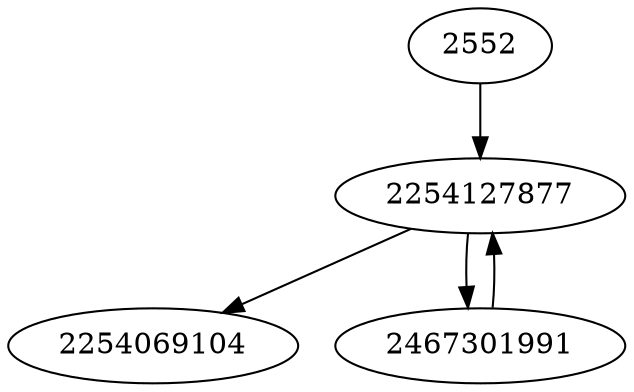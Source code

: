 strict digraph  {
2552;
2254069104;
2254127877;
2467301991;
2552 -> 2254127877;
2254127877 -> 2467301991;
2254127877 -> 2254069104;
2467301991 -> 2254127877;
}
